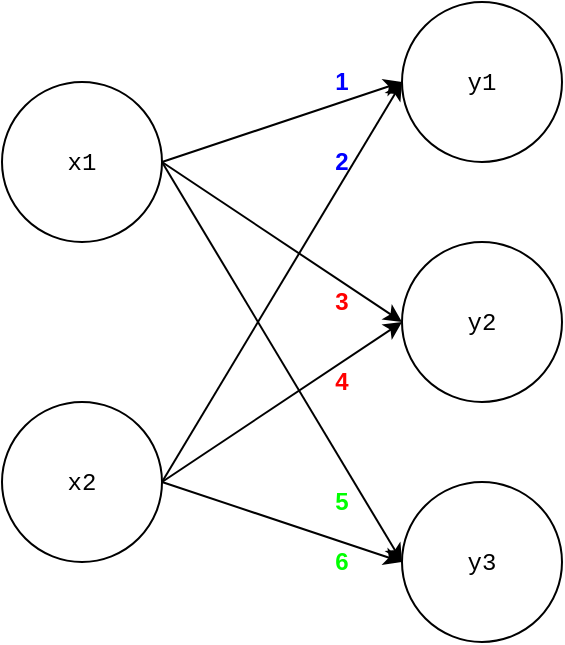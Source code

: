 <mxGraphModel dx="415" dy="473" grid="1" gridSize="10" guides="1" tooltips="1" connect="1" arrows="1" fold="1" page="1" pageScale="1" pageWidth="827" pageHeight="1169" background="#ffffff"><root><mxCell id="0"/><mxCell id="1" parent="0"/><mxCell id="2" value="" style="ellipse;whiteSpace=wrap;html=1;aspect=fixed;shadow=0;" parent="1" vertex="1"><mxGeometry x="40" y="120" width="80" height="80" as="geometry"/></mxCell><mxCell id="3" value="" style="ellipse;whiteSpace=wrap;html=1;aspect=fixed;shadow=0;" parent="1" vertex="1"><mxGeometry x="40" y="280" width="80" height="80" as="geometry"/></mxCell><mxCell id="4" value="" style="ellipse;whiteSpace=wrap;html=1;aspect=fixed;shadow=0;" parent="1" vertex="1"><mxGeometry x="240" y="80" width="80" height="80" as="geometry"/></mxCell><mxCell id="5" value="" style="ellipse;whiteSpace=wrap;html=1;aspect=fixed;shadow=0;" parent="1" vertex="1"><mxGeometry x="240" y="200" width="80" height="80" as="geometry"/></mxCell><mxCell id="6" value="" style="ellipse;whiteSpace=wrap;html=1;aspect=fixed;shadow=0;" parent="1" vertex="1"><mxGeometry x="240" y="320" width="80" height="80" as="geometry"/></mxCell><mxCell id="8" value="" style="endArrow=classic;html=1;entryX=0;entryY=0.5;shadow=0;" parent="1" target="4" edge="1"><mxGeometry width="50" height="50" relative="1" as="geometry"><mxPoint x="120" y="160" as="sourcePoint"/><mxPoint x="170" y="110" as="targetPoint"/></mxGeometry></mxCell><mxCell id="9" value="" style="endArrow=classic;html=1;entryX=0;entryY=0.5;shadow=0;" parent="1" target="5" edge="1"><mxGeometry width="50" height="50" relative="1" as="geometry"><mxPoint x="120" y="160" as="sourcePoint"/><mxPoint x="170" y="110" as="targetPoint"/></mxGeometry></mxCell><mxCell id="11" value="" style="endArrow=classic;html=1;entryX=0;entryY=0.5;shadow=0;" parent="1" target="6" edge="1"><mxGeometry width="50" height="50" relative="1" as="geometry"><mxPoint x="120" y="160" as="sourcePoint"/><mxPoint x="170" y="110" as="targetPoint"/></mxGeometry></mxCell><mxCell id="12" value="" style="endArrow=classic;html=1;entryX=0;entryY=0.5;shadow=0;" parent="1" target="4" edge="1"><mxGeometry width="50" height="50" relative="1" as="geometry"><mxPoint x="120" y="320" as="sourcePoint"/><mxPoint x="170" y="270" as="targetPoint"/></mxGeometry></mxCell><mxCell id="14" value="" style="endArrow=classic;html=1;shadow=0;" parent="1" edge="1"><mxGeometry width="50" height="50" relative="1" as="geometry"><mxPoint x="120" y="320" as="sourcePoint"/><mxPoint x="240" y="240" as="targetPoint"/></mxGeometry></mxCell><mxCell id="15" value="" style="endArrow=classic;html=1;entryX=0;entryY=0.5;shadow=0;" parent="1" target="6" edge="1"><mxGeometry width="50" height="50" relative="1" as="geometry"><mxPoint x="120" y="320" as="sourcePoint"/><mxPoint x="170" y="270" as="targetPoint"/></mxGeometry></mxCell><mxCell id="16" value="&lt;pre&gt;&lt;font face=&quot;Courier New&quot;&gt;x1&lt;/font&gt;&lt;/pre&gt;" style="text;html=1;strokeColor=none;fillColor=none;align=center;verticalAlign=middle;whiteSpace=wrap;rounded=0;shadow=0;" parent="1" vertex="1"><mxGeometry x="60" y="150" width="40" height="20" as="geometry"/></mxCell><mxCell id="17" value="&lt;pre&gt;&lt;font face=&quot;Courier New&quot;&gt;x2&lt;/font&gt;&lt;/pre&gt;" style="text;html=1;strokeColor=none;fillColor=none;align=center;verticalAlign=middle;whiteSpace=wrap;rounded=0;shadow=0;" parent="1" vertex="1"><mxGeometry x="60" y="310" width="40" height="20" as="geometry"/></mxCell><mxCell id="18" value="&lt;pre&gt;&lt;font face=&quot;Courier New&quot;&gt;y1&lt;/font&gt;&lt;/pre&gt;" style="text;html=1;strokeColor=none;fillColor=none;align=center;verticalAlign=middle;whiteSpace=wrap;rounded=0;shadow=0;" parent="1" vertex="1"><mxGeometry x="260" y="110" width="40" height="20" as="geometry"/></mxCell><mxCell id="19" value="&lt;pre&gt;&lt;font face=&quot;Courier New&quot;&gt;y2&lt;/font&gt;&lt;/pre&gt;" style="text;html=1;strokeColor=none;fillColor=none;align=center;verticalAlign=middle;whiteSpace=wrap;rounded=0;shadow=0;" parent="1" vertex="1"><mxGeometry x="260" y="230" width="40" height="20" as="geometry"/></mxCell><mxCell id="20" value="&lt;pre&gt;&lt;font face=&quot;Courier New&quot;&gt;y3&lt;/font&gt;&lt;/pre&gt;" style="text;html=1;strokeColor=none;fillColor=none;align=center;verticalAlign=middle;whiteSpace=wrap;rounded=0;shadow=0;" parent="1" vertex="1"><mxGeometry x="260" y="350" width="40" height="20" as="geometry"/></mxCell><mxCell id="21" value="1" style="text;html=1;strokeColor=none;fillColor=none;align=center;verticalAlign=middle;whiteSpace=wrap;rounded=0;fontColor=#0000FF;fontStyle=1;shadow=0;" parent="1" vertex="1"><mxGeometry x="190" y="110" width="40" height="20" as="geometry"/></mxCell><mxCell id="22" value="&lt;font color=&quot;#ff0000&quot;&gt;3&lt;/font&gt;" style="text;html=1;strokeColor=none;fillColor=none;align=center;verticalAlign=middle;whiteSpace=wrap;rounded=0;fontColor=#0000FF;fontStyle=1;shadow=0;" parent="1" vertex="1"><mxGeometry x="190" y="220" width="40" height="20" as="geometry"/></mxCell><mxCell id="26" value="&lt;font color=&quot;#00ff00&quot;&gt;5&lt;/font&gt;" style="text;html=1;strokeColor=none;fillColor=none;align=center;verticalAlign=middle;whiteSpace=wrap;rounded=0;fontColor=#0000FF;fontStyle=1;shadow=0;" parent="1" vertex="1"><mxGeometry x="190" y="320" width="40" height="20" as="geometry"/></mxCell><mxCell id="27" value="2" style="text;html=1;strokeColor=none;fillColor=none;align=center;verticalAlign=middle;whiteSpace=wrap;rounded=0;fontColor=#0000FF;fontStyle=1;shadow=0;" parent="1" vertex="1"><mxGeometry x="190" y="150" width="40" height="20" as="geometry"/></mxCell><mxCell id="28" value="&lt;font color=&quot;#ff0000&quot;&gt;4&lt;/font&gt;" style="text;html=1;strokeColor=none;fillColor=none;align=center;verticalAlign=middle;whiteSpace=wrap;rounded=0;fontColor=#0000FF;fontStyle=1;shadow=0;" parent="1" vertex="1"><mxGeometry x="190" y="260" width="40" height="20" as="geometry"/></mxCell><mxCell id="29" value="&lt;font color=&quot;#00ff00&quot;&gt;6&lt;/font&gt;" style="text;html=1;strokeColor=none;fillColor=none;align=center;verticalAlign=middle;whiteSpace=wrap;rounded=0;fontColor=#0000FF;fontStyle=1;shadow=0;" parent="1" vertex="1"><mxGeometry x="190" y="350" width="40" height="20" as="geometry"/></mxCell></root></mxGraphModel>